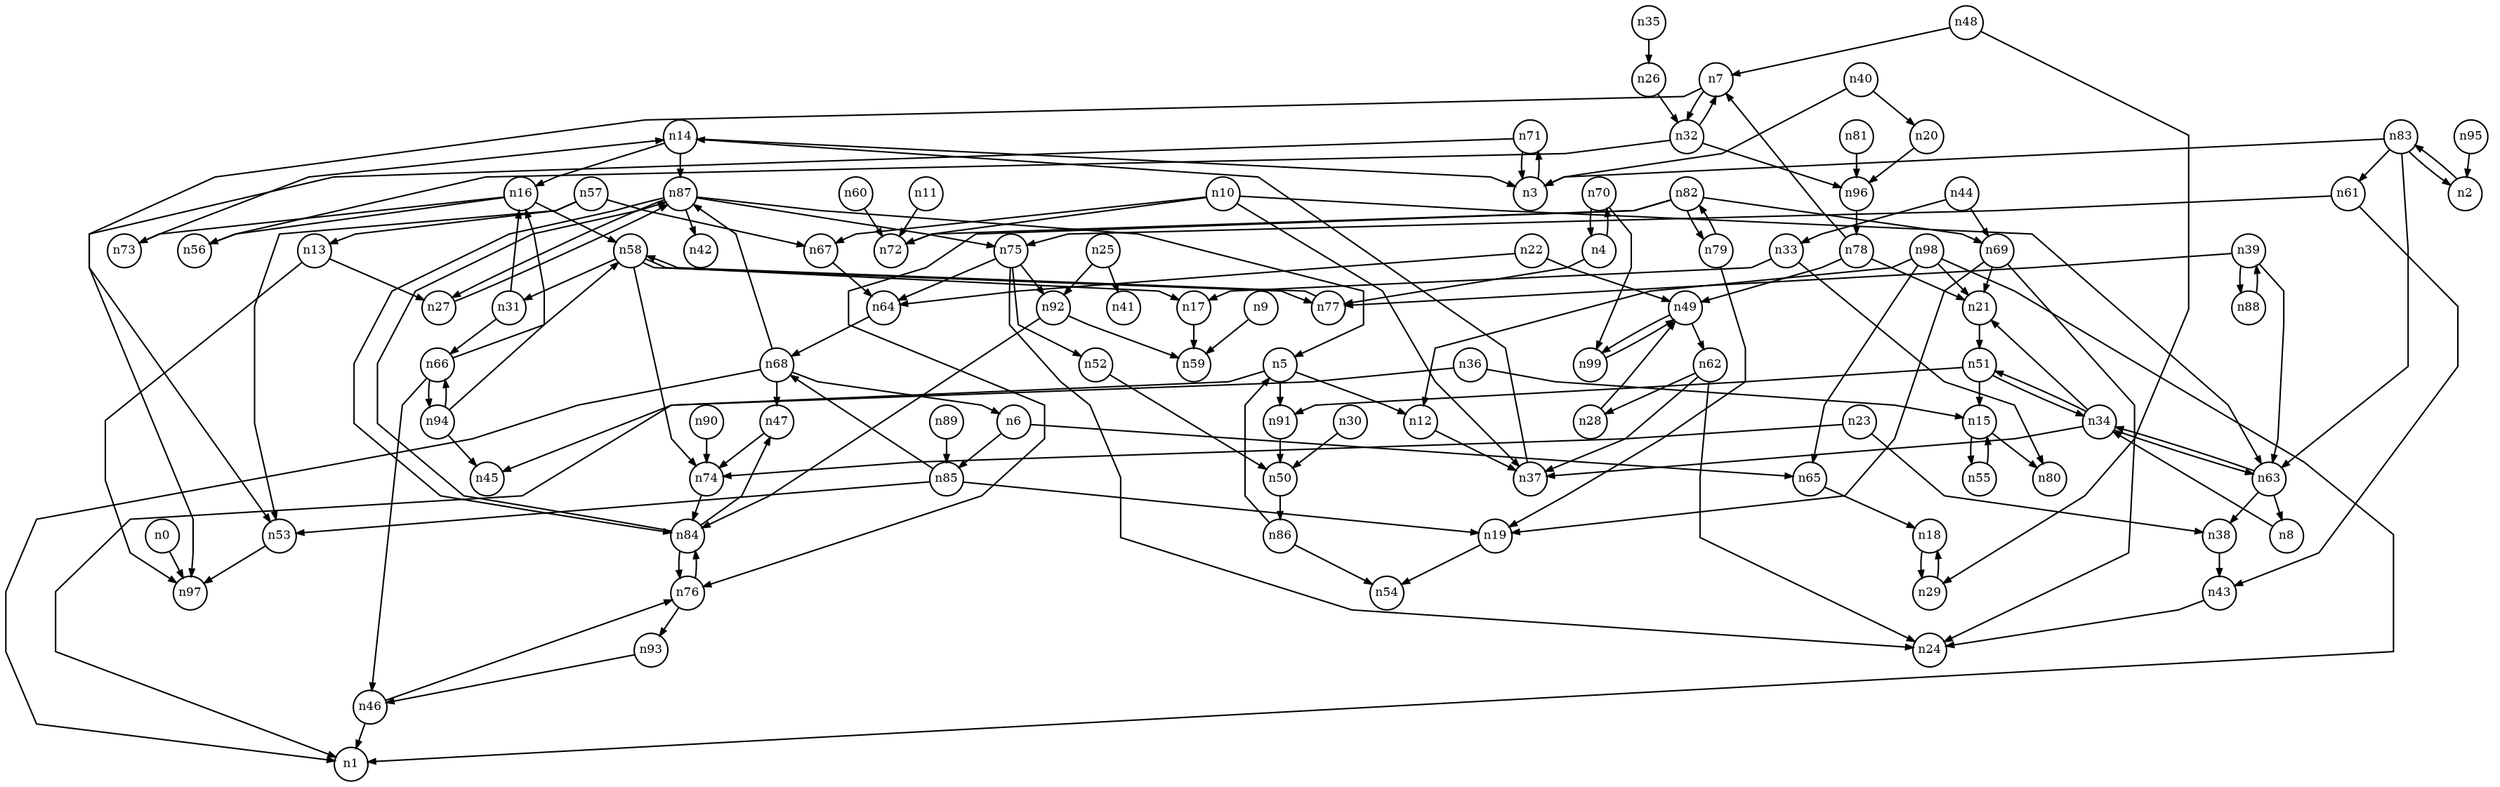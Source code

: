 digraph G{
splines=polyline;
ranksep=0.22;
nodesep=0.22;
nodesize=0.32;
fontsize=8
edge [arrowsize=0.5]
node [fontsize=8 shape=circle width=0.32 fixedsize=shape];

n0 -> n97
n71 -> n97
n71 -> n3
n3 -> n71
n70 -> n99
n70 -> n4
n4 -> n70
n4 -> n77
n77 -> n58
n5 -> n1
n5 -> n12
n5 -> n91
n12 -> n37
n91 -> n50
n65 -> n18
n6 -> n65
n6 -> n85
n85 -> n19
n85 -> n53
n85 -> n68
n32 -> n56
n32 -> n96
n32 -> n7
n7 -> n32
n7 -> n53
n53 -> n97
n9 -> n59
n37 -> n14
n10 -> n37
n10 -> n63
n10 -> n67
n10 -> n72
n63 -> n8
n63 -> n38
n63 -> n34
n67 -> n64
n11 -> n72
n27 -> n87
n13 -> n27
n13 -> n97
n14 -> n3
n14 -> n16
n14 -> n87
n16 -> n56
n16 -> n73
n16 -> n58
n87 -> n5
n87 -> n27
n87 -> n42
n87 -> n75
n87 -> n84
n15 -> n80
n15 -> n55
n73 -> n14
n17 -> n59
n29 -> n18
n18 -> n29
n19 -> n54
n96 -> n78
n20 -> n96
n49 -> n99
n49 -> n62
n22 -> n49
n22 -> n64
n64 -> n68
n38 -> n43
n23 -> n38
n23 -> n74
n74 -> n84
n25 -> n41
n25 -> n92
n92 -> n59
n92 -> n84
n26 -> n32
n28 -> n49
n50 -> n86
n30 -> n50
n31 -> n16
n31 -> n66
n33 -> n17
n33 -> n80
n21 -> n51
n34 -> n21
n34 -> n37
n34 -> n63
n34 -> n51
n35 -> n26
n36 -> n15
n36 -> n45
n43 -> n24
n39 -> n63
n39 -> n77
n39 -> n88
n88 -> n39
n40 -> n3
n40 -> n20
n44 -> n33
n44 -> n69
n69 -> n19
n69 -> n21
n69 -> n24
n46 -> n1
n46 -> n76
n76 -> n93
n76 -> n84
n47 -> n74
n48 -> n7
n48 -> n29
n99 -> n49
n86 -> n54
n86 -> n5
n51 -> n15
n51 -> n34
n51 -> n91
n52 -> n50
n55 -> n15
n57 -> n13
n57 -> n53
n57 -> n67
n58 -> n17
n58 -> n31
n58 -> n74
n58 -> n77
n60 -> n72
n61 -> n43
n61 -> n75
n75 -> n24
n75 -> n52
n75 -> n64
n75 -> n92
n62 -> n24
n62 -> n28
n62 -> n37
n8 -> n34
n66 -> n46
n66 -> n58
n66 -> n94
n94 -> n16
n94 -> n45
n94 -> n66
n68 -> n1
n68 -> n6
n68 -> n47
n68 -> n87
n93 -> n46
n78 -> n7
n78 -> n21
n78 -> n49
n79 -> n19
n79 -> n82
n81 -> n96
n82 -> n69
n82 -> n72
n82 -> n76
n82 -> n79
n2 -> n83
n83 -> n2
n83 -> n3
n83 -> n61
n83 -> n63
n84 -> n47
n84 -> n76
n84 -> n87
n89 -> n85
n90 -> n74
n95 -> n2
n98 -> n1
n98 -> n12
n98 -> n21
n98 -> n65
}

